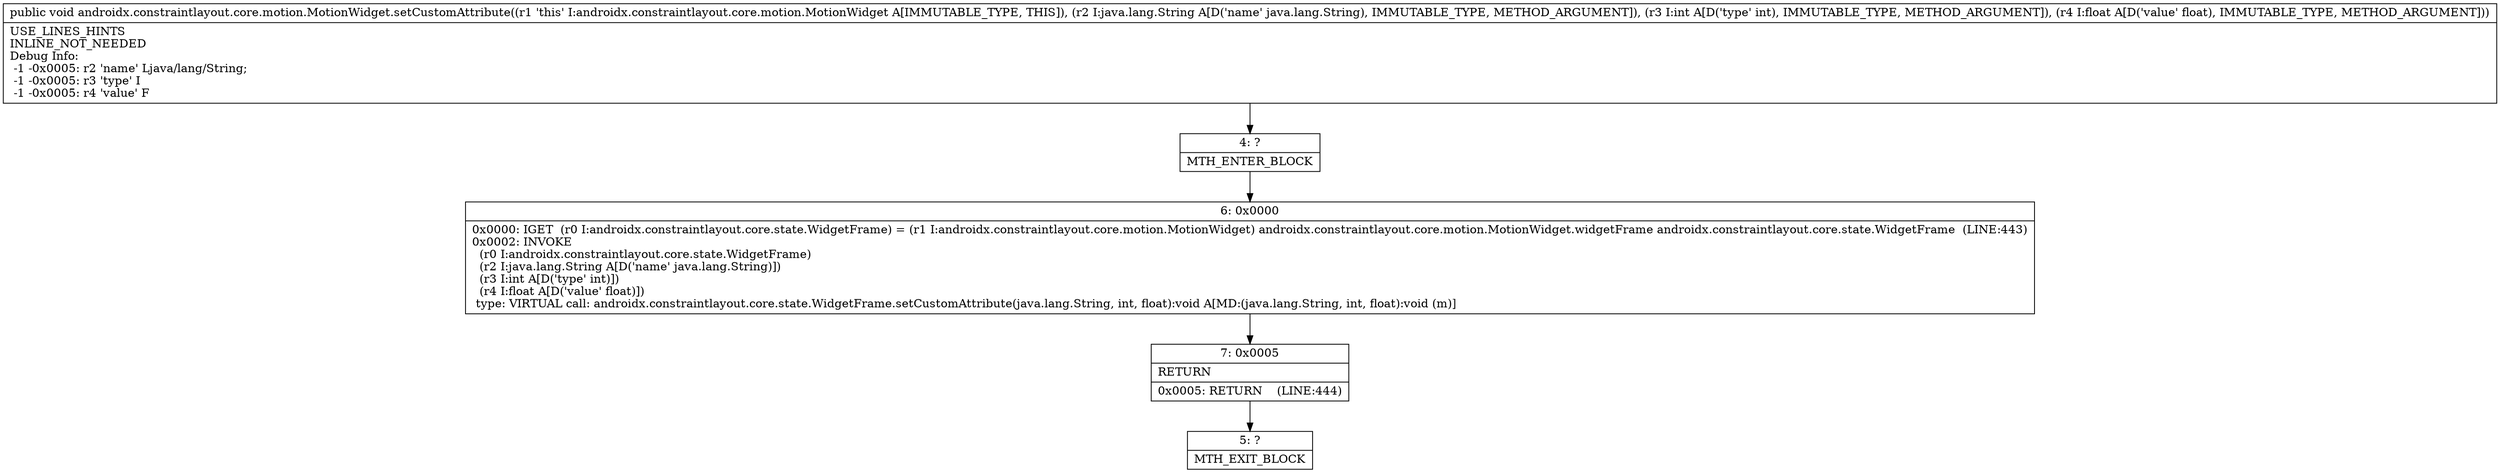 digraph "CFG forandroidx.constraintlayout.core.motion.MotionWidget.setCustomAttribute(Ljava\/lang\/String;IF)V" {
Node_4 [shape=record,label="{4\:\ ?|MTH_ENTER_BLOCK\l}"];
Node_6 [shape=record,label="{6\:\ 0x0000|0x0000: IGET  (r0 I:androidx.constraintlayout.core.state.WidgetFrame) = (r1 I:androidx.constraintlayout.core.motion.MotionWidget) androidx.constraintlayout.core.motion.MotionWidget.widgetFrame androidx.constraintlayout.core.state.WidgetFrame  (LINE:443)\l0x0002: INVOKE  \l  (r0 I:androidx.constraintlayout.core.state.WidgetFrame)\l  (r2 I:java.lang.String A[D('name' java.lang.String)])\l  (r3 I:int A[D('type' int)])\l  (r4 I:float A[D('value' float)])\l type: VIRTUAL call: androidx.constraintlayout.core.state.WidgetFrame.setCustomAttribute(java.lang.String, int, float):void A[MD:(java.lang.String, int, float):void (m)]\l}"];
Node_7 [shape=record,label="{7\:\ 0x0005|RETURN\l|0x0005: RETURN    (LINE:444)\l}"];
Node_5 [shape=record,label="{5\:\ ?|MTH_EXIT_BLOCK\l}"];
MethodNode[shape=record,label="{public void androidx.constraintlayout.core.motion.MotionWidget.setCustomAttribute((r1 'this' I:androidx.constraintlayout.core.motion.MotionWidget A[IMMUTABLE_TYPE, THIS]), (r2 I:java.lang.String A[D('name' java.lang.String), IMMUTABLE_TYPE, METHOD_ARGUMENT]), (r3 I:int A[D('type' int), IMMUTABLE_TYPE, METHOD_ARGUMENT]), (r4 I:float A[D('value' float), IMMUTABLE_TYPE, METHOD_ARGUMENT]))  | USE_LINES_HINTS\lINLINE_NOT_NEEDED\lDebug Info:\l  \-1 \-0x0005: r2 'name' Ljava\/lang\/String;\l  \-1 \-0x0005: r3 'type' I\l  \-1 \-0x0005: r4 'value' F\l}"];
MethodNode -> Node_4;Node_4 -> Node_6;
Node_6 -> Node_7;
Node_7 -> Node_5;
}

